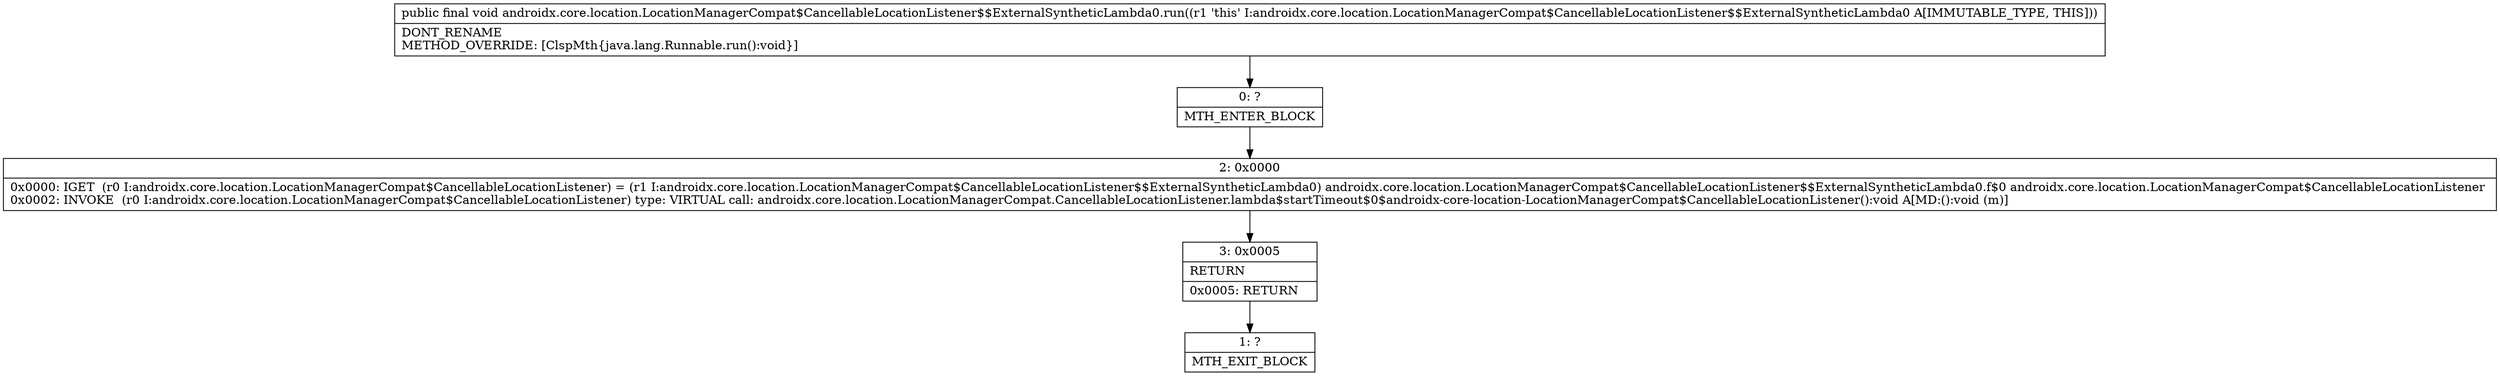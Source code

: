 digraph "CFG forandroidx.core.location.LocationManagerCompat$CancellableLocationListener$$ExternalSyntheticLambda0.run()V" {
Node_0 [shape=record,label="{0\:\ ?|MTH_ENTER_BLOCK\l}"];
Node_2 [shape=record,label="{2\:\ 0x0000|0x0000: IGET  (r0 I:androidx.core.location.LocationManagerCompat$CancellableLocationListener) = (r1 I:androidx.core.location.LocationManagerCompat$CancellableLocationListener$$ExternalSyntheticLambda0) androidx.core.location.LocationManagerCompat$CancellableLocationListener$$ExternalSyntheticLambda0.f$0 androidx.core.location.LocationManagerCompat$CancellableLocationListener \l0x0002: INVOKE  (r0 I:androidx.core.location.LocationManagerCompat$CancellableLocationListener) type: VIRTUAL call: androidx.core.location.LocationManagerCompat.CancellableLocationListener.lambda$startTimeout$0$androidx\-core\-location\-LocationManagerCompat$CancellableLocationListener():void A[MD:():void (m)]\l}"];
Node_3 [shape=record,label="{3\:\ 0x0005|RETURN\l|0x0005: RETURN   \l}"];
Node_1 [shape=record,label="{1\:\ ?|MTH_EXIT_BLOCK\l}"];
MethodNode[shape=record,label="{public final void androidx.core.location.LocationManagerCompat$CancellableLocationListener$$ExternalSyntheticLambda0.run((r1 'this' I:androidx.core.location.LocationManagerCompat$CancellableLocationListener$$ExternalSyntheticLambda0 A[IMMUTABLE_TYPE, THIS]))  | DONT_RENAME\lMETHOD_OVERRIDE: [ClspMth\{java.lang.Runnable.run():void\}]\l}"];
MethodNode -> Node_0;Node_0 -> Node_2;
Node_2 -> Node_3;
Node_3 -> Node_1;
}

